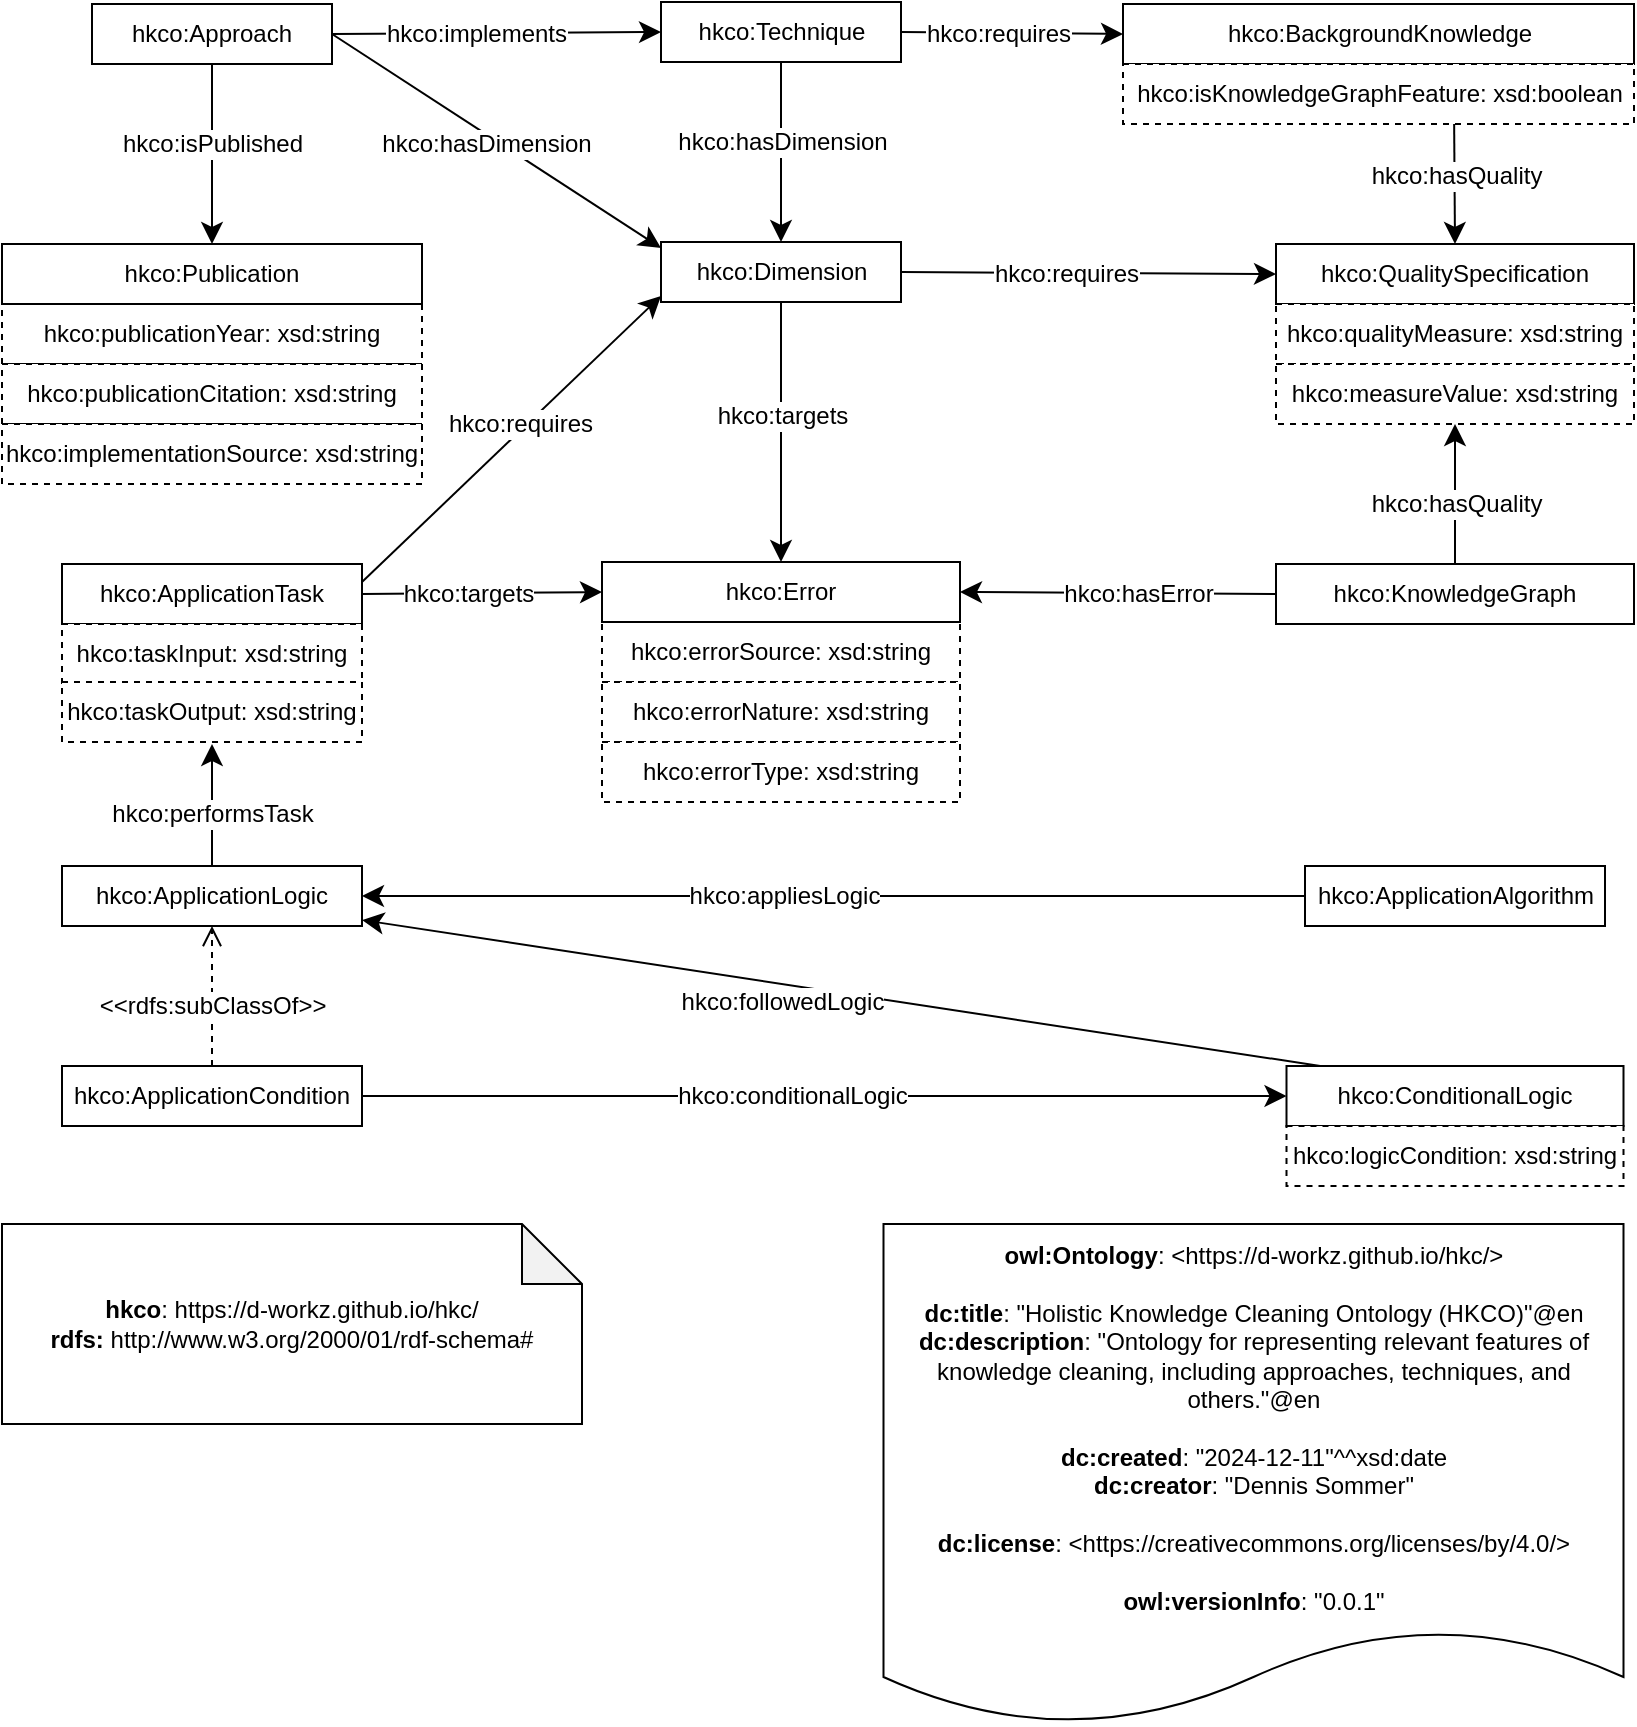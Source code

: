 <mxfile version="25.0.3">
  <diagram name="Page-1" id="EBkRX6VdQkPwUTrhjRAD">
    <mxGraphModel dx="1857" dy="558" grid="1" gridSize="10" guides="1" tooltips="1" connect="1" arrows="1" fold="1" page="1" pageScale="1" pageWidth="850" pageHeight="1100" math="0" shadow="0">
      <root>
        <mxCell id="0" />
        <mxCell id="1" parent="0" />
        <mxCell id="nUbWLKR1j6jSYPVxRU5k-1" value="hkco:errorSource: xsd:string" style="rounded=0;whiteSpace=wrap;html=1;snapToPoint=1;points=[[0.1,0],[0.2,0],[0.3,0],[0.4,0],[0.5,0],[0.6,0],[0.7,0],[0.8,0],[0.9,0],[0,0.1],[0,0.3],[0,0.5],[0,0.7],[0,0.9],[0.1,1],[0.2,1],[0.3,1],[0.4,1],[0.5,1],[0.6,1],[0.7,1],[0.8,1],[0.9,1],[1,0.1],[1,0.3],[1,0.5],[1,0.7],[1,0.9]];dashed=1;" vertex="1" parent="1">
          <mxGeometry x="220" y="589.0" width="179" height="30" as="geometry" />
        </mxCell>
        <mxCell id="nUbWLKR1j6jSYPVxRU5k-2" value="hkco:Error" style="rounded=0;whiteSpace=wrap;html=1;snapToPoint=1;points=[[0.1,0],[0.2,0],[0.3,0],[0.4,0],[0.5,0],[0.6,0],[0.7,0],[0.8,0],[0.9,0],[0,0.1],[0,0.3],[0,0.5],[0,0.7],[0,0.9],[0.1,1],[0.2,1],[0.3,1],[0.4,1],[0.5,1],[0.6,1],[0.7,1],[0.8,1],[0.9,1],[1,0.1],[1,0.3],[1,0.5],[1,0.7],[1,0.9]];" vertex="1" parent="1">
          <mxGeometry x="220" y="559.0" width="179" height="30" as="geometry" />
        </mxCell>
        <mxCell id="nUbWLKR1j6jSYPVxRU5k-3" value="hkco:errorNature: xsd:string" style="rounded=0;whiteSpace=wrap;html=1;snapToPoint=1;points=[[0.1,0],[0.2,0],[0.3,0],[0.4,0],[0.5,0],[0.6,0],[0.7,0],[0.8,0],[0.9,0],[0,0.1],[0,0.3],[0,0.5],[0,0.7],[0,0.9],[0.1,1],[0.2,1],[0.3,1],[0.4,1],[0.5,1],[0.6,1],[0.7,1],[0.8,1],[0.9,1],[1,0.1],[1,0.3],[1,0.5],[1,0.7],[1,0.9]];dashed=1;" vertex="1" parent="1">
          <mxGeometry x="220" y="619.0" width="179" height="30" as="geometry" />
        </mxCell>
        <mxCell id="nUbWLKR1j6jSYPVxRU5k-4" value="hkco:errorType: xsd:string" style="rounded=0;whiteSpace=wrap;html=1;snapToPoint=1;points=[[0.1,0],[0.2,0],[0.3,0],[0.4,0],[0.5,0],[0.6,0],[0.7,0],[0.8,0],[0.9,0],[0,0.1],[0,0.3],[0,0.5],[0,0.7],[0,0.9],[0.1,1],[0.2,1],[0.3,1],[0.4,1],[0.5,1],[0.6,1],[0.7,1],[0.8,1],[0.9,1],[1,0.1],[1,0.3],[1,0.5],[1,0.7],[1,0.9]];dashed=1;" vertex="1" parent="1">
          <mxGeometry x="220" y="649.0" width="179" height="30" as="geometry" />
        </mxCell>
        <mxCell id="nUbWLKR1j6jSYPVxRU5k-5" value="hkco:publicationYear: xsd:string" style="rounded=0;whiteSpace=wrap;html=1;snapToPoint=1;points=[[0.1,0],[0.2,0],[0.3,0],[0.4,0],[0.5,0],[0.6,0],[0.7,0],[0.8,0],[0.9,0],[0,0.1],[0,0.3],[0,0.5],[0,0.7],[0,0.9],[0.1,1],[0.2,1],[0.3,1],[0.4,1],[0.5,1],[0.6,1],[0.7,1],[0.8,1],[0.9,1],[1,0.1],[1,0.3],[1,0.5],[1,0.7],[1,0.9]];dashed=1;" vertex="1" parent="1">
          <mxGeometry x="-80" y="430" width="210" height="30" as="geometry" />
        </mxCell>
        <mxCell id="nUbWLKR1j6jSYPVxRU5k-6" value="hkco:Publication" style="rounded=0;whiteSpace=wrap;html=1;snapToPoint=1;points=[[0.1,0],[0.2,0],[0.3,0],[0.4,0],[0.5,0],[0.6,0],[0.7,0],[0.8,0],[0.9,0],[0,0.1],[0,0.3],[0,0.5],[0,0.7],[0,0.9],[0.1,1],[0.2,1],[0.3,1],[0.4,1],[0.5,1],[0.6,1],[0.7,1],[0.8,1],[0.9,1],[1,0.1],[1,0.3],[1,0.5],[1,0.7],[1,0.9]];" vertex="1" parent="1">
          <mxGeometry x="-80" y="400" width="210" height="30" as="geometry" />
        </mxCell>
        <mxCell id="nUbWLKR1j6jSYPVxRU5k-7" value="hkco:publicationCitation: xsd:string" style="rounded=0;whiteSpace=wrap;html=1;snapToPoint=1;points=[[0.1,0],[0.2,0],[0.3,0],[0.4,0],[0.5,0],[0.6,0],[0.7,0],[0.8,0],[0.9,0],[0,0.1],[0,0.3],[0,0.5],[0,0.7],[0,0.9],[0.1,1],[0.2,1],[0.3,1],[0.4,1],[0.5,1],[0.6,1],[0.7,1],[0.8,1],[0.9,1],[1,0.1],[1,0.3],[1,0.5],[1,0.7],[1,0.9]];dashed=1;" vertex="1" parent="1">
          <mxGeometry x="-80" y="460" width="210" height="30" as="geometry" />
        </mxCell>
        <mxCell id="nUbWLKR1j6jSYPVxRU5k-8" value="hkco:implementationSource: xsd:string" style="rounded=0;whiteSpace=wrap;html=1;snapToPoint=1;points=[[0.1,0],[0.2,0],[0.3,0],[0.4,0],[0.5,0],[0.6,0],[0.7,0],[0.8,0],[0.9,0],[0,0.1],[0,0.3],[0,0.5],[0,0.7],[0,0.9],[0.1,1],[0.2,1],[0.3,1],[0.4,1],[0.5,1],[0.6,1],[0.7,1],[0.8,1],[0.9,1],[1,0.1],[1,0.3],[1,0.5],[1,0.7],[1,0.9]];dashed=1;" vertex="1" parent="1">
          <mxGeometry x="-80" y="490" width="210" height="30" as="geometry" />
        </mxCell>
        <mxCell id="nUbWLKR1j6jSYPVxRU5k-9" value="hkco:Approach" style="rounded=0;whiteSpace=wrap;html=1;snapToPoint=1;points=[[0.1,0],[0.2,0],[0.3,0],[0.4,0],[0.5,0],[0.6,0],[0.7,0],[0.8,0],[0.9,0],[0,0.1],[0,0.3],[0,0.5],[0,0.7],[0,0.9],[0.1,1],[0.2,1],[0.3,1],[0.4,1],[0.5,1],[0.6,1],[0.7,1],[0.8,1],[0.9,1],[1,0.1],[1,0.3],[1,0.5],[1,0.7],[1,0.9]];" vertex="1" parent="1">
          <mxGeometry x="-35" y="280.0" width="120" height="30" as="geometry" />
        </mxCell>
        <mxCell id="nUbWLKR1j6jSYPVxRU5k-10" value="" style="endArrow=classic;html=1;exitX=0.5;exitY=1;exitDx=0;exitDy=0;entryX=0.5;entryY=0;entryDx=0;entryDy=0;endSize=8;arcSize=0;rounded=0;" edge="1" parent="1" source="nUbWLKR1j6jSYPVxRU5k-9" target="nUbWLKR1j6jSYPVxRU5k-6">
          <mxGeometry width="50" height="50" relative="1" as="geometry">
            <mxPoint x="240" y="510" as="sourcePoint" />
            <mxPoint x="437" y="510" as="targetPoint" />
          </mxGeometry>
        </mxCell>
        <mxCell id="nUbWLKR1j6jSYPVxRU5k-11" value="&lt;div&gt;hkco:isPublished&lt;br&gt;&lt;/div&gt;" style="text;html=1;align=center;verticalAlign=middle;resizable=0;points=[];labelBackgroundColor=#ffffff;" vertex="1" connectable="0" parent="nUbWLKR1j6jSYPVxRU5k-10">
          <mxGeometry x="-0.127" relative="1" as="geometry">
            <mxPoint as="offset" />
          </mxGeometry>
        </mxCell>
        <mxCell id="nUbWLKR1j6jSYPVxRU5k-12" value="hkco:Dimension" style="rounded=0;whiteSpace=wrap;html=1;snapToPoint=1;points=[[0.1,0],[0.2,0],[0.3,0],[0.4,0],[0.5,0],[0.6,0],[0.7,0],[0.8,0],[0.9,0],[0,0.1],[0,0.3],[0,0.5],[0,0.7],[0,0.9],[0.1,1],[0.2,1],[0.3,1],[0.4,1],[0.5,1],[0.6,1],[0.7,1],[0.8,1],[0.9,1],[1,0.1],[1,0.3],[1,0.5],[1,0.7],[1,0.9]];" vertex="1" parent="1">
          <mxGeometry x="249.5" y="399.0" width="120" height="30" as="geometry" />
        </mxCell>
        <mxCell id="nUbWLKR1j6jSYPVxRU5k-13" value="" style="endArrow=classic;html=1;exitX=0.5;exitY=1;exitDx=0;exitDy=0;entryX=0.5;entryY=0;entryDx=0;entryDy=0;endSize=8;arcSize=0;rounded=0;" edge="1" parent="1" source="nUbWLKR1j6jSYPVxRU5k-12" target="nUbWLKR1j6jSYPVxRU5k-2">
          <mxGeometry width="50" height="50" relative="1" as="geometry">
            <mxPoint x="470" y="449" as="sourcePoint" />
            <mxPoint x="470" y="549" as="targetPoint" />
          </mxGeometry>
        </mxCell>
        <mxCell id="nUbWLKR1j6jSYPVxRU5k-14" value="&lt;div&gt;hkco:targets&lt;br&gt;&lt;/div&gt;" style="text;html=1;align=center;verticalAlign=middle;resizable=0;points=[];labelBackgroundColor=#ffffff;" vertex="1" connectable="0" parent="nUbWLKR1j6jSYPVxRU5k-13">
          <mxGeometry x="-0.127" relative="1" as="geometry">
            <mxPoint as="offset" />
          </mxGeometry>
        </mxCell>
        <mxCell id="nUbWLKR1j6jSYPVxRU5k-15" value="" style="endArrow=classic;html=1;exitX=1;exitY=0.5;exitDx=0;exitDy=0;entryX=0;entryY=0.1;entryDx=0;entryDy=0;endSize=8;arcSize=0;rounded=0;" edge="1" parent="1" source="nUbWLKR1j6jSYPVxRU5k-9" target="nUbWLKR1j6jSYPVxRU5k-12">
          <mxGeometry width="50" height="50" relative="1" as="geometry">
            <mxPoint x="160" y="410" as="sourcePoint" />
            <mxPoint x="160" y="510" as="targetPoint" />
          </mxGeometry>
        </mxCell>
        <mxCell id="nUbWLKR1j6jSYPVxRU5k-16" value="&lt;div&gt;hkco:hasDimension&lt;br&gt;&lt;/div&gt;" style="text;html=1;align=center;verticalAlign=middle;resizable=0;points=[];labelBackgroundColor=#ffffff;" vertex="1" connectable="0" parent="nUbWLKR1j6jSYPVxRU5k-15">
          <mxGeometry x="-0.127" relative="1" as="geometry">
            <mxPoint x="5" y="8" as="offset" />
          </mxGeometry>
        </mxCell>
        <mxCell id="nUbWLKR1j6jSYPVxRU5k-17" value="hkco:Technique" style="rounded=0;whiteSpace=wrap;html=1;snapToPoint=1;points=[[0.1,0],[0.2,0],[0.3,0],[0.4,0],[0.5,0],[0.6,0],[0.7,0],[0.8,0],[0.9,0],[0,0.1],[0,0.3],[0,0.5],[0,0.7],[0,0.9],[0.1,1],[0.2,1],[0.3,1],[0.4,1],[0.5,1],[0.6,1],[0.7,1],[0.8,1],[0.9,1],[1,0.1],[1,0.3],[1,0.5],[1,0.7],[1,0.9]];" vertex="1" parent="1">
          <mxGeometry x="249.5" y="279.0" width="120" height="30" as="geometry" />
        </mxCell>
        <mxCell id="nUbWLKR1j6jSYPVxRU5k-18" value="" style="endArrow=classic;html=1;exitX=1;exitY=0.5;exitDx=0;exitDy=0;entryX=0;entryY=0.5;entryDx=0;entryDy=0;endSize=8;arcSize=0;rounded=0;" edge="1" parent="1" source="nUbWLKR1j6jSYPVxRU5k-9" target="nUbWLKR1j6jSYPVxRU5k-17">
          <mxGeometry width="50" height="50" relative="1" as="geometry">
            <mxPoint x="200" y="270" as="sourcePoint" />
            <mxPoint x="200" y="370" as="targetPoint" />
          </mxGeometry>
        </mxCell>
        <mxCell id="nUbWLKR1j6jSYPVxRU5k-19" value="&lt;div&gt;hkco:implements&lt;br&gt;&lt;/div&gt;" style="text;html=1;align=center;verticalAlign=middle;resizable=0;points=[];labelBackgroundColor=#ffffff;" vertex="1" connectable="0" parent="nUbWLKR1j6jSYPVxRU5k-18">
          <mxGeometry x="-0.127" relative="1" as="geometry">
            <mxPoint as="offset" />
          </mxGeometry>
        </mxCell>
        <mxCell id="nUbWLKR1j6jSYPVxRU5k-20" value="" style="endArrow=classic;html=1;exitX=0.5;exitY=1;exitDx=0;exitDy=0;entryX=0.5;entryY=0;entryDx=0;entryDy=0;endSize=8;arcSize=0;rounded=0;" edge="1" parent="1" source="nUbWLKR1j6jSYPVxRU5k-17" target="nUbWLKR1j6jSYPVxRU5k-12">
          <mxGeometry width="50" height="50" relative="1" as="geometry">
            <mxPoint x="140" y="309" as="sourcePoint" />
            <mxPoint x="285" y="309" as="targetPoint" />
          </mxGeometry>
        </mxCell>
        <mxCell id="nUbWLKR1j6jSYPVxRU5k-21" value="&lt;div&gt;hkco:hasDimension&lt;br&gt;&lt;/div&gt;" style="text;html=1;align=center;verticalAlign=middle;resizable=0;points=[];labelBackgroundColor=#ffffff;" vertex="1" connectable="0" parent="nUbWLKR1j6jSYPVxRU5k-20">
          <mxGeometry x="-0.127" relative="1" as="geometry">
            <mxPoint as="offset" />
          </mxGeometry>
        </mxCell>
        <mxCell id="nUbWLKR1j6jSYPVxRU5k-22" value="hkco:KnowledgeGraph" style="rounded=0;whiteSpace=wrap;html=1;snapToPoint=1;points=[[0.1,0],[0.2,0],[0.3,0],[0.4,0],[0.5,0],[0.6,0],[0.7,0],[0.8,0],[0.9,0],[0,0.1],[0,0.3],[0,0.5],[0,0.7],[0,0.9],[0.1,1],[0.2,1],[0.3,1],[0.4,1],[0.5,1],[0.6,1],[0.7,1],[0.8,1],[0.9,1],[1,0.1],[1,0.3],[1,0.5],[1,0.7],[1,0.9]];" vertex="1" parent="1">
          <mxGeometry x="557" y="560.0" width="179" height="30" as="geometry" />
        </mxCell>
        <mxCell id="nUbWLKR1j6jSYPVxRU5k-23" value="" style="endArrow=classic;html=1;entryX=1;entryY=0.5;entryDx=0;entryDy=0;endSize=8;arcSize=0;rounded=0;exitX=0;exitY=0.5;exitDx=0;exitDy=0;" edge="1" parent="1" source="nUbWLKR1j6jSYPVxRU5k-22" target="nUbWLKR1j6jSYPVxRU5k-2">
          <mxGeometry width="50" height="50" relative="1" as="geometry">
            <mxPoint x="520" y="544.5" as="sourcePoint" />
            <mxPoint x="379" y="544.5" as="targetPoint" />
          </mxGeometry>
        </mxCell>
        <mxCell id="nUbWLKR1j6jSYPVxRU5k-24" value="&lt;div&gt;hkco:hasError&lt;br&gt;&lt;/div&gt;" style="text;html=1;align=center;verticalAlign=middle;resizable=0;points=[];labelBackgroundColor=#ffffff;" vertex="1" connectable="0" parent="nUbWLKR1j6jSYPVxRU5k-23">
          <mxGeometry x="-0.127" relative="1" as="geometry">
            <mxPoint as="offset" />
          </mxGeometry>
        </mxCell>
        <mxCell id="nUbWLKR1j6jSYPVxRU5k-25" value="hkco:QualitySpecification" style="rounded=0;whiteSpace=wrap;html=1;snapToPoint=1;points=[[0.1,0],[0.2,0],[0.3,0],[0.4,0],[0.5,0],[0.6,0],[0.7,0],[0.8,0],[0.9,0],[0,0.1],[0,0.3],[0,0.5],[0,0.7],[0,0.9],[0.1,1],[0.2,1],[0.3,1],[0.4,1],[0.5,1],[0.6,1],[0.7,1],[0.8,1],[0.9,1],[1,0.1],[1,0.3],[1,0.5],[1,0.7],[1,0.9]];" vertex="1" parent="1">
          <mxGeometry x="557" y="400.0" width="179" height="30" as="geometry" />
        </mxCell>
        <mxCell id="nUbWLKR1j6jSYPVxRU5k-26" value="" style="endArrow=classic;html=1;endSize=8;arcSize=0;rounded=0;exitX=1;exitY=0.5;exitDx=0;exitDy=0;entryX=0;entryY=0.5;entryDx=0;entryDy=0;" edge="1" parent="1" source="nUbWLKR1j6jSYPVxRU5k-12" target="nUbWLKR1j6jSYPVxRU5k-25">
          <mxGeometry width="50" height="50" relative="1" as="geometry">
            <mxPoint x="511" y="429" as="sourcePoint" />
            <mxPoint x="500" y="380" as="targetPoint" />
          </mxGeometry>
        </mxCell>
        <mxCell id="nUbWLKR1j6jSYPVxRU5k-27" value="&lt;div&gt;hkco:requires&lt;br&gt;&lt;/div&gt;" style="text;html=1;align=center;verticalAlign=middle;resizable=0;points=[];labelBackgroundColor=#ffffff;" vertex="1" connectable="0" parent="nUbWLKR1j6jSYPVxRU5k-26">
          <mxGeometry x="-0.127" relative="1" as="geometry">
            <mxPoint as="offset" />
          </mxGeometry>
        </mxCell>
        <mxCell id="nUbWLKR1j6jSYPVxRU5k-29" value="" style="endArrow=classic;html=1;exitX=0.5;exitY=0;exitDx=0;exitDy=0;endSize=8;arcSize=0;rounded=0;entryX=0.5;entryY=1;entryDx=0;entryDy=0;" edge="1" parent="1" source="nUbWLKR1j6jSYPVxRU5k-22" target="nUbWLKR1j6jSYPVxRU5k-37">
          <mxGeometry width="50" height="50" relative="1" as="geometry">
            <mxPoint x="677" y="590" as="sourcePoint" />
            <mxPoint x="647" y="490" as="targetPoint" />
          </mxGeometry>
        </mxCell>
        <mxCell id="nUbWLKR1j6jSYPVxRU5k-30" value="&lt;div&gt;hkco:hasQuality&lt;br&gt;&lt;/div&gt;" style="text;html=1;align=center;verticalAlign=middle;resizable=0;points=[];labelBackgroundColor=#ffffff;" vertex="1" connectable="0" parent="nUbWLKR1j6jSYPVxRU5k-29">
          <mxGeometry x="-0.127" relative="1" as="geometry">
            <mxPoint as="offset" />
          </mxGeometry>
        </mxCell>
        <mxCell id="nUbWLKR1j6jSYPVxRU5k-31" value="hkco:BackgroundKnowledge" style="rounded=0;whiteSpace=wrap;html=1;snapToPoint=1;points=[[0.1,0],[0.2,0],[0.3,0],[0.4,0],[0.5,0],[0.6,0],[0.7,0],[0.8,0],[0.9,0],[0,0.1],[0,0.3],[0,0.5],[0,0.7],[0,0.9],[0.1,1],[0.2,1],[0.3,1],[0.4,1],[0.5,1],[0.6,1],[0.7,1],[0.8,1],[0.9,1],[1,0.1],[1,0.3],[1,0.5],[1,0.7],[1,0.9]];" vertex="1" parent="1">
          <mxGeometry x="480.5" y="280" width="255.5" height="30" as="geometry" />
        </mxCell>
        <mxCell id="nUbWLKR1j6jSYPVxRU5k-32" value="" style="endArrow=classic;html=1;entryX=0.5;entryY=0;entryDx=0;entryDy=0;endSize=8;arcSize=0;rounded=0;exitX=0.648;exitY=0.967;exitDx=0;exitDy=0;exitPerimeter=0;" edge="1" parent="1" source="nUbWLKR1j6jSYPVxRU5k-39" target="nUbWLKR1j6jSYPVxRU5k-25">
          <mxGeometry width="50" height="50" relative="1" as="geometry">
            <mxPoint x="510" y="350" as="sourcePoint" />
            <mxPoint x="500" y="240" as="targetPoint" />
          </mxGeometry>
        </mxCell>
        <mxCell id="nUbWLKR1j6jSYPVxRU5k-33" value="&lt;div&gt;hkco:hasQuality&lt;br&gt;&lt;/div&gt;" style="text;html=1;align=center;verticalAlign=middle;resizable=0;points=[];labelBackgroundColor=#ffffff;" vertex="1" connectable="0" parent="nUbWLKR1j6jSYPVxRU5k-32">
          <mxGeometry x="-0.127" relative="1" as="geometry">
            <mxPoint as="offset" />
          </mxGeometry>
        </mxCell>
        <mxCell id="nUbWLKR1j6jSYPVxRU5k-34" value="" style="endArrow=classic;html=1;endSize=8;arcSize=0;rounded=0;exitX=1;exitY=0.5;exitDx=0;exitDy=0;entryX=0;entryY=0.5;entryDx=0;entryDy=0;" edge="1" parent="1" source="nUbWLKR1j6jSYPVxRU5k-17" target="nUbWLKR1j6jSYPVxRU5k-31">
          <mxGeometry width="50" height="50" relative="1" as="geometry">
            <mxPoint x="90" y="240" as="sourcePoint" />
            <mxPoint x="260" y="240" as="targetPoint" />
          </mxGeometry>
        </mxCell>
        <mxCell id="nUbWLKR1j6jSYPVxRU5k-35" value="&lt;div&gt;hkco:requires&lt;br&gt;&lt;/div&gt;" style="text;html=1;align=center;verticalAlign=middle;resizable=0;points=[];labelBackgroundColor=#ffffff;" vertex="1" connectable="0" parent="nUbWLKR1j6jSYPVxRU5k-34">
          <mxGeometry x="-0.127" relative="1" as="geometry">
            <mxPoint as="offset" />
          </mxGeometry>
        </mxCell>
        <mxCell id="nUbWLKR1j6jSYPVxRU5k-36" value="hkco:qualityMeasure: xsd:string" style="rounded=0;whiteSpace=wrap;html=1;snapToPoint=1;points=[[0.1,0],[0.2,0],[0.3,0],[0.4,0],[0.5,0],[0.6,0],[0.7,0],[0.8,0],[0.9,0],[0,0.1],[0,0.3],[0,0.5],[0,0.7],[0,0.9],[0.1,1],[0.2,1],[0.3,1],[0.4,1],[0.5,1],[0.6,1],[0.7,1],[0.8,1],[0.9,1],[1,0.1],[1,0.3],[1,0.5],[1,0.7],[1,0.9]];dashed=1;" vertex="1" parent="1">
          <mxGeometry x="557" y="430.0" width="179" height="30" as="geometry" />
        </mxCell>
        <mxCell id="nUbWLKR1j6jSYPVxRU5k-37" value="hkco:measureValue: xsd:string" style="rounded=0;whiteSpace=wrap;html=1;snapToPoint=1;points=[[0.1,0],[0.2,0],[0.3,0],[0.4,0],[0.5,0],[0.6,0],[0.7,0],[0.8,0],[0.9,0],[0,0.1],[0,0.3],[0,0.5],[0,0.7],[0,0.9],[0.1,1],[0.2,1],[0.3,1],[0.4,1],[0.5,1],[0.6,1],[0.7,1],[0.8,1],[0.9,1],[1,0.1],[1,0.3],[1,0.5],[1,0.7],[1,0.9]];dashed=1;" vertex="1" parent="1">
          <mxGeometry x="557" y="460.0" width="179" height="30" as="geometry" />
        </mxCell>
        <mxCell id="nUbWLKR1j6jSYPVxRU5k-39" value="hkco:isKnowledgeGraphFeature: xsd:boolean" style="rounded=0;whiteSpace=wrap;html=1;snapToPoint=1;points=[[0.1,0],[0.2,0],[0.3,0],[0.4,0],[0.5,0],[0.6,0],[0.7,0],[0.8,0],[0.9,0],[0,0.1],[0,0.3],[0,0.5],[0,0.7],[0,0.9],[0.1,1],[0.2,1],[0.3,1],[0.4,1],[0.5,1],[0.6,1],[0.7,1],[0.8,1],[0.9,1],[1,0.1],[1,0.3],[1,0.5],[1,0.7],[1,0.9]];dashed=1;" vertex="1" parent="1">
          <mxGeometry x="480.5" y="310" width="255.5" height="30" as="geometry" />
        </mxCell>
        <mxCell id="nUbWLKR1j6jSYPVxRU5k-41" value="hkco:ApplicationAlgorithm" style="rounded=0;whiteSpace=wrap;html=1;snapToPoint=1;points=[[0.1,0],[0.2,0],[0.3,0],[0.4,0],[0.5,0],[0.6,0],[0.7,0],[0.8,0],[0.9,0],[0,0.1],[0,0.3],[0,0.5],[0,0.7],[0,0.9],[0.1,1],[0.2,1],[0.3,1],[0.4,1],[0.5,1],[0.6,1],[0.7,1],[0.8,1],[0.9,1],[1,0.1],[1,0.3],[1,0.5],[1,0.7],[1,0.9]];" vertex="1" parent="1">
          <mxGeometry x="571.5" y="711" width="150" height="30" as="geometry" />
        </mxCell>
        <mxCell id="nUbWLKR1j6jSYPVxRU5k-42" value="hkco:ApplicationLogic" style="rounded=0;whiteSpace=wrap;html=1;snapToPoint=1;points=[[0.1,0],[0.2,0],[0.3,0],[0.4,0],[0.5,0],[0.6,0],[0.7,0],[0.8,0],[0.9,0],[0,0.1],[0,0.3],[0,0.5],[0,0.7],[0,0.9],[0.1,1],[0.2,1],[0.3,1],[0.4,1],[0.5,1],[0.6,1],[0.7,1],[0.8,1],[0.9,1],[1,0.1],[1,0.3],[1,0.5],[1,0.7],[1,0.9]];" vertex="1" parent="1">
          <mxGeometry x="-50" y="711" width="150" height="30" as="geometry" />
        </mxCell>
        <mxCell id="nUbWLKR1j6jSYPVxRU5k-43" value="hkco:ApplicationCondition" style="rounded=0;whiteSpace=wrap;html=1;snapToPoint=1;points=[[0.1,0],[0.2,0],[0.3,0],[0.4,0],[0.5,0],[0.6,0],[0.7,0],[0.8,0],[0.9,0],[0,0.1],[0,0.3],[0,0.5],[0,0.7],[0,0.9],[0.1,1],[0.2,1],[0.3,1],[0.4,1],[0.5,1],[0.6,1],[0.7,1],[0.8,1],[0.9,1],[1,0.1],[1,0.3],[1,0.5],[1,0.7],[1,0.9]];" vertex="1" parent="1">
          <mxGeometry x="-50" y="811" width="150" height="30" as="geometry" />
        </mxCell>
        <mxCell id="nUbWLKR1j6jSYPVxRU5k-44" value="" style="endArrow=open;html=1;fontColor=#000099;endFill=0;dashed=1;entryX=0.5;entryY=1;entryDx=0;entryDy=0;endSize=8;arcSize=0;rounded=0;exitX=0.5;exitY=0;exitDx=0;exitDy=0;" edge="1" source="nUbWLKR1j6jSYPVxRU5k-43" target="nUbWLKR1j6jSYPVxRU5k-42" parent="1">
          <mxGeometry width="50" height="50" relative="1" as="geometry">
            <mxPoint x="30" y="801" as="sourcePoint" />
            <mxPoint x="30" y="771" as="targetPoint" />
          </mxGeometry>
        </mxCell>
        <mxCell id="nUbWLKR1j6jSYPVxRU5k-45" value="&amp;lt;&amp;lt;rdfs:subClassOf&amp;gt;&amp;gt;" style="text;html=1;align=center;verticalAlign=middle;resizable=0;points=[];fontColor=#000000;labelBackgroundColor=#ffffff;" vertex="1" connectable="0" parent="nUbWLKR1j6jSYPVxRU5k-44">
          <mxGeometry x="-0.328" relative="1" as="geometry">
            <mxPoint y="-7.14" as="offset" />
          </mxGeometry>
        </mxCell>
        <mxCell id="nUbWLKR1j6jSYPVxRU5k-49" value="hkco:ApplicationTask" style="rounded=0;whiteSpace=wrap;html=1;snapToPoint=1;points=[[0.1,0],[0.2,0],[0.3,0],[0.4,0],[0.5,0],[0.6,0],[0.7,0],[0.8,0],[0.9,0],[0,0.1],[0,0.3],[0,0.5],[0,0.7],[0,0.9],[0.1,1],[0.2,1],[0.3,1],[0.4,1],[0.5,1],[0.6,1],[0.7,1],[0.8,1],[0.9,1],[1,0.1],[1,0.3],[1,0.5],[1,0.7],[1,0.9]];" vertex="1" parent="1">
          <mxGeometry x="-50" y="560" width="150" height="30" as="geometry" />
        </mxCell>
        <mxCell id="nUbWLKR1j6jSYPVxRU5k-54" value="" style="endArrow=classic;html=1;exitX=1;exitY=0.5;exitDx=0;exitDy=0;entryX=0;entryY=0.5;entryDx=0;entryDy=0;endSize=8;arcSize=0;rounded=0;" edge="1" parent="1" source="nUbWLKR1j6jSYPVxRU5k-49" target="nUbWLKR1j6jSYPVxRU5k-2">
          <mxGeometry width="50" height="50" relative="1" as="geometry">
            <mxPoint x="340" y="650" as="sourcePoint" />
            <mxPoint x="607" y="843" as="targetPoint" />
          </mxGeometry>
        </mxCell>
        <mxCell id="nUbWLKR1j6jSYPVxRU5k-55" value="&lt;div&gt;hkco:targets&lt;br&gt;&lt;/div&gt;" style="text;html=1;align=center;verticalAlign=middle;resizable=0;points=[];labelBackgroundColor=#ffffff;" vertex="1" connectable="0" parent="nUbWLKR1j6jSYPVxRU5k-54">
          <mxGeometry x="-0.127" relative="1" as="geometry">
            <mxPoint as="offset" />
          </mxGeometry>
        </mxCell>
        <mxCell id="nUbWLKR1j6jSYPVxRU5k-59" value="" style="endArrow=classic;html=1;endSize=8;arcSize=0;rounded=0;exitX=1;exitY=0.3;exitDx=0;exitDy=0;entryX=0;entryY=0.9;entryDx=0;entryDy=0;" edge="1" parent="1" source="nUbWLKR1j6jSYPVxRU5k-49" target="nUbWLKR1j6jSYPVxRU5k-12">
          <mxGeometry width="50" height="50" relative="1" as="geometry">
            <mxPoint x="30" y="619" as="sourcePoint" />
            <mxPoint x="161" y="619" as="targetPoint" />
          </mxGeometry>
        </mxCell>
        <mxCell id="nUbWLKR1j6jSYPVxRU5k-60" value="&lt;div&gt;hkco:requires&lt;br&gt;&lt;/div&gt;" style="text;html=1;align=center;verticalAlign=middle;resizable=0;points=[];labelBackgroundColor=#ffffff;" vertex="1" connectable="0" parent="nUbWLKR1j6jSYPVxRU5k-59">
          <mxGeometry x="-0.127" relative="1" as="geometry">
            <mxPoint x="13" y="-17" as="offset" />
          </mxGeometry>
        </mxCell>
        <mxCell id="nUbWLKR1j6jSYPVxRU5k-62" value="hkco:ConditionalLogic" style="rounded=0;whiteSpace=wrap;html=1;snapToPoint=1;points=[[0.1,0],[0.2,0],[0.3,0],[0.4,0],[0.5,0],[0.6,0],[0.7,0],[0.8,0],[0.9,0],[0,0.1],[0,0.3],[0,0.5],[0,0.7],[0,0.9],[0.1,1],[0.2,1],[0.3,1],[0.4,1],[0.5,1],[0.6,1],[0.7,1],[0.8,1],[0.9,1],[1,0.1],[1,0.3],[1,0.5],[1,0.7],[1,0.9]];" vertex="1" parent="1">
          <mxGeometry x="562.25" y="811" width="168.5" height="30" as="geometry" />
        </mxCell>
        <mxCell id="nUbWLKR1j6jSYPVxRU5k-66" value="" style="endArrow=classic;html=1;endSize=8;arcSize=0;rounded=0;exitX=0.5;exitY=0;exitDx=0;exitDy=0;" edge="1" parent="1" source="nUbWLKR1j6jSYPVxRU5k-42">
          <mxGeometry width="50" height="50" relative="1" as="geometry">
            <mxPoint x="-50" y="620" as="sourcePoint" />
            <mxPoint x="25" y="650" as="targetPoint" />
          </mxGeometry>
        </mxCell>
        <mxCell id="nUbWLKR1j6jSYPVxRU5k-67" value="&lt;div&gt;hkco:performsTask&lt;br&gt;&lt;/div&gt;" style="text;html=1;align=center;verticalAlign=middle;resizable=0;points=[];labelBackgroundColor=#ffffff;" vertex="1" connectable="0" parent="nUbWLKR1j6jSYPVxRU5k-66">
          <mxGeometry x="-0.127" relative="1" as="geometry">
            <mxPoint as="offset" />
          </mxGeometry>
        </mxCell>
        <mxCell id="nUbWLKR1j6jSYPVxRU5k-68" value="" style="endArrow=classic;html=1;endSize=8;arcSize=0;rounded=0;exitX=0;exitY=0.5;exitDx=0;exitDy=0;entryX=1;entryY=0.5;entryDx=0;entryDy=0;" edge="1" parent="1" source="nUbWLKR1j6jSYPVxRU5k-41" target="nUbWLKR1j6jSYPVxRU5k-42">
          <mxGeometry width="50" height="50" relative="1" as="geometry">
            <mxPoint x="479.5" y="776" as="sourcePoint" />
            <mxPoint x="479.5" y="676" as="targetPoint" />
          </mxGeometry>
        </mxCell>
        <mxCell id="nUbWLKR1j6jSYPVxRU5k-69" value="&lt;div&gt;hkco:appliesLogic&lt;br&gt;&lt;/div&gt;" style="text;html=1;align=center;verticalAlign=middle;resizable=0;points=[];labelBackgroundColor=#ffffff;" vertex="1" connectable="0" parent="nUbWLKR1j6jSYPVxRU5k-68">
          <mxGeometry x="-0.127" relative="1" as="geometry">
            <mxPoint x="-55" as="offset" />
          </mxGeometry>
        </mxCell>
        <mxCell id="nUbWLKR1j6jSYPVxRU5k-70" value="" style="endArrow=classic;html=1;endSize=8;arcSize=0;rounded=0;exitX=0.1;exitY=0;exitDx=0;exitDy=0;entryX=1;entryY=0.9;entryDx=0;entryDy=0;" edge="1" parent="1" source="nUbWLKR1j6jSYPVxRU5k-62" target="nUbWLKR1j6jSYPVxRU5k-42">
          <mxGeometry width="50" height="50" relative="1" as="geometry">
            <mxPoint x="572" y="781" as="sourcePoint" />
            <mxPoint x="100" y="781" as="targetPoint" />
          </mxGeometry>
        </mxCell>
        <mxCell id="nUbWLKR1j6jSYPVxRU5k-71" value="&lt;div&gt;hkco:followedLogic&lt;br&gt;&lt;/div&gt;" style="text;html=1;align=center;verticalAlign=middle;resizable=0;points=[];labelBackgroundColor=#ffffff;" vertex="1" connectable="0" parent="nUbWLKR1j6jSYPVxRU5k-70">
          <mxGeometry x="-0.127" relative="1" as="geometry">
            <mxPoint x="-60" as="offset" />
          </mxGeometry>
        </mxCell>
        <mxCell id="nUbWLKR1j6jSYPVxRU5k-72" value="" style="endArrow=classic;html=1;endSize=8;arcSize=0;rounded=0;exitX=1;exitY=0.5;exitDx=0;exitDy=0;entryX=0;entryY=0.5;entryDx=0;entryDy=0;" edge="1" parent="1" source="nUbWLKR1j6jSYPVxRU5k-43" target="nUbWLKR1j6jSYPVxRU5k-62">
          <mxGeometry width="50" height="50" relative="1" as="geometry">
            <mxPoint x="250" y="954" as="sourcePoint" />
            <mxPoint x="60" y="881" as="targetPoint" />
          </mxGeometry>
        </mxCell>
        <mxCell id="nUbWLKR1j6jSYPVxRU5k-73" value="&lt;div&gt;hkco:conditionalLogic&lt;br&gt;&lt;/div&gt;" style="text;html=1;align=center;verticalAlign=middle;resizable=0;points=[];labelBackgroundColor=#ffffff;" vertex="1" connectable="0" parent="nUbWLKR1j6jSYPVxRU5k-72">
          <mxGeometry x="-0.127" relative="1" as="geometry">
            <mxPoint x="13" as="offset" />
          </mxGeometry>
        </mxCell>
        <mxCell id="nUbWLKR1j6jSYPVxRU5k-76" value="hkco:logicCondition: xsd:string" style="rounded=0;whiteSpace=wrap;html=1;snapToPoint=1;points=[[0.1,0],[0.2,0],[0.3,0],[0.4,0],[0.5,0],[0.6,0],[0.7,0],[0.8,0],[0.9,0],[0,0.1],[0,0.3],[0,0.5],[0,0.7],[0,0.9],[0.1,1],[0.2,1],[0.3,1],[0.4,1],[0.5,1],[0.6,1],[0.7,1],[0.8,1],[0.9,1],[1,0.1],[1,0.3],[1,0.5],[1,0.7],[1,0.9]];dashed=1;" vertex="1" parent="1">
          <mxGeometry x="562.25" y="841" width="168.5" height="30" as="geometry" />
        </mxCell>
        <mxCell id="nUbWLKR1j6jSYPVxRU5k-78" value="&lt;div&gt;&lt;b&gt;hkco&lt;/b&gt;: https://d-workz.github.io/hkc/&lt;br&gt;&lt;/div&gt;&lt;div&gt;&lt;b&gt;rdfs:&lt;/b&gt; http://www.w3.org/2000/01/rdf-schema#&lt;br&gt;&lt;/div&gt;" style="shape=note;whiteSpace=wrap;html=1;backgroundOutline=1;darkOpacity=0.05;" vertex="1" parent="1">
          <mxGeometry x="-80" y="890" width="290" height="100" as="geometry" />
        </mxCell>
        <mxCell id="nUbWLKR1j6jSYPVxRU5k-82" value="&lt;div&gt;&lt;b style=&quot;border-color: var(--border-color);&quot;&gt;owl:Ontology&lt;/b&gt;: &amp;lt;https://d-workz.github.io/hkc/&amp;gt;&lt;b&gt;&lt;br&gt;&lt;/b&gt;&lt;/div&gt;&lt;div&gt;&lt;b&gt;&lt;br&gt;&lt;/b&gt;&lt;/div&gt;&lt;div&gt;&lt;b&gt;dc:title&lt;/b&gt;: &quot;Holistic Knowledge Cleaning Ontology (HKCO)&quot;@en &lt;br&gt;&lt;b&gt;dc:description&lt;/b&gt;: &quot;Ontology for representing relevant features of knowledge cleaning, including approaches, techniques, and others.&quot;@en &lt;br&gt;&lt;br&gt;&lt;b&gt;dc:created&lt;/b&gt;: &quot;2024-12-11&quot;^^xsd:date &lt;br&gt;&lt;b&gt;dc:creator&lt;/b&gt;: &quot;Dennis Sommer&quot;&lt;br&gt;&lt;br&gt;&lt;b&gt;dc:license&lt;/b&gt;: &amp;lt;https://creativecommons.org/licenses/by/4.0/&amp;gt;&lt;br&gt;&lt;/div&gt;&lt;div&gt;&lt;br&gt;&lt;b&gt;owl:versionInfo&lt;/b&gt;: &quot;0.0.1&quot;&lt;br&gt;&lt;/div&gt;" style="shape=document;whiteSpace=wrap;html=1;boundedLbl=1;labelBackgroundColor=#ffffff;strokeColor=#000000;fontSize=12;fontColor=#000000;size=0.188;" vertex="1" parent="1">
          <mxGeometry x="360.75" y="890" width="370" height="250" as="geometry" />
        </mxCell>
        <mxCell id="nUbWLKR1j6jSYPVxRU5k-83" value="hkco:taskInput: xsd:string" style="rounded=0;whiteSpace=wrap;html=1;snapToPoint=1;points=[[0.1,0],[0.2,0],[0.3,0],[0.4,0],[0.5,0],[0.6,0],[0.7,0],[0.8,0],[0.9,0],[0,0.1],[0,0.3],[0,0.5],[0,0.7],[0,0.9],[0.1,1],[0.2,1],[0.3,1],[0.4,1],[0.5,1],[0.6,1],[0.7,1],[0.8,1],[0.9,1],[1,0.1],[1,0.3],[1,0.5],[1,0.7],[1,0.9]];dashed=1;" vertex="1" parent="1">
          <mxGeometry x="-50" y="590" width="150" height="30" as="geometry" />
        </mxCell>
        <mxCell id="nUbWLKR1j6jSYPVxRU5k-84" value="hkco:taskOutput: xsd:string" style="rounded=0;whiteSpace=wrap;html=1;snapToPoint=1;points=[[0.1,0],[0.2,0],[0.3,0],[0.4,0],[0.5,0],[0.6,0],[0.7,0],[0.8,0],[0.9,0],[0,0.1],[0,0.3],[0,0.5],[0,0.7],[0,0.9],[0.1,1],[0.2,1],[0.3,1],[0.4,1],[0.5,1],[0.6,1],[0.7,1],[0.8,1],[0.9,1],[1,0.1],[1,0.3],[1,0.5],[1,0.7],[1,0.9]];dashed=1;" vertex="1" parent="1">
          <mxGeometry x="-50" y="619" width="150" height="30" as="geometry" />
        </mxCell>
      </root>
    </mxGraphModel>
  </diagram>
</mxfile>
